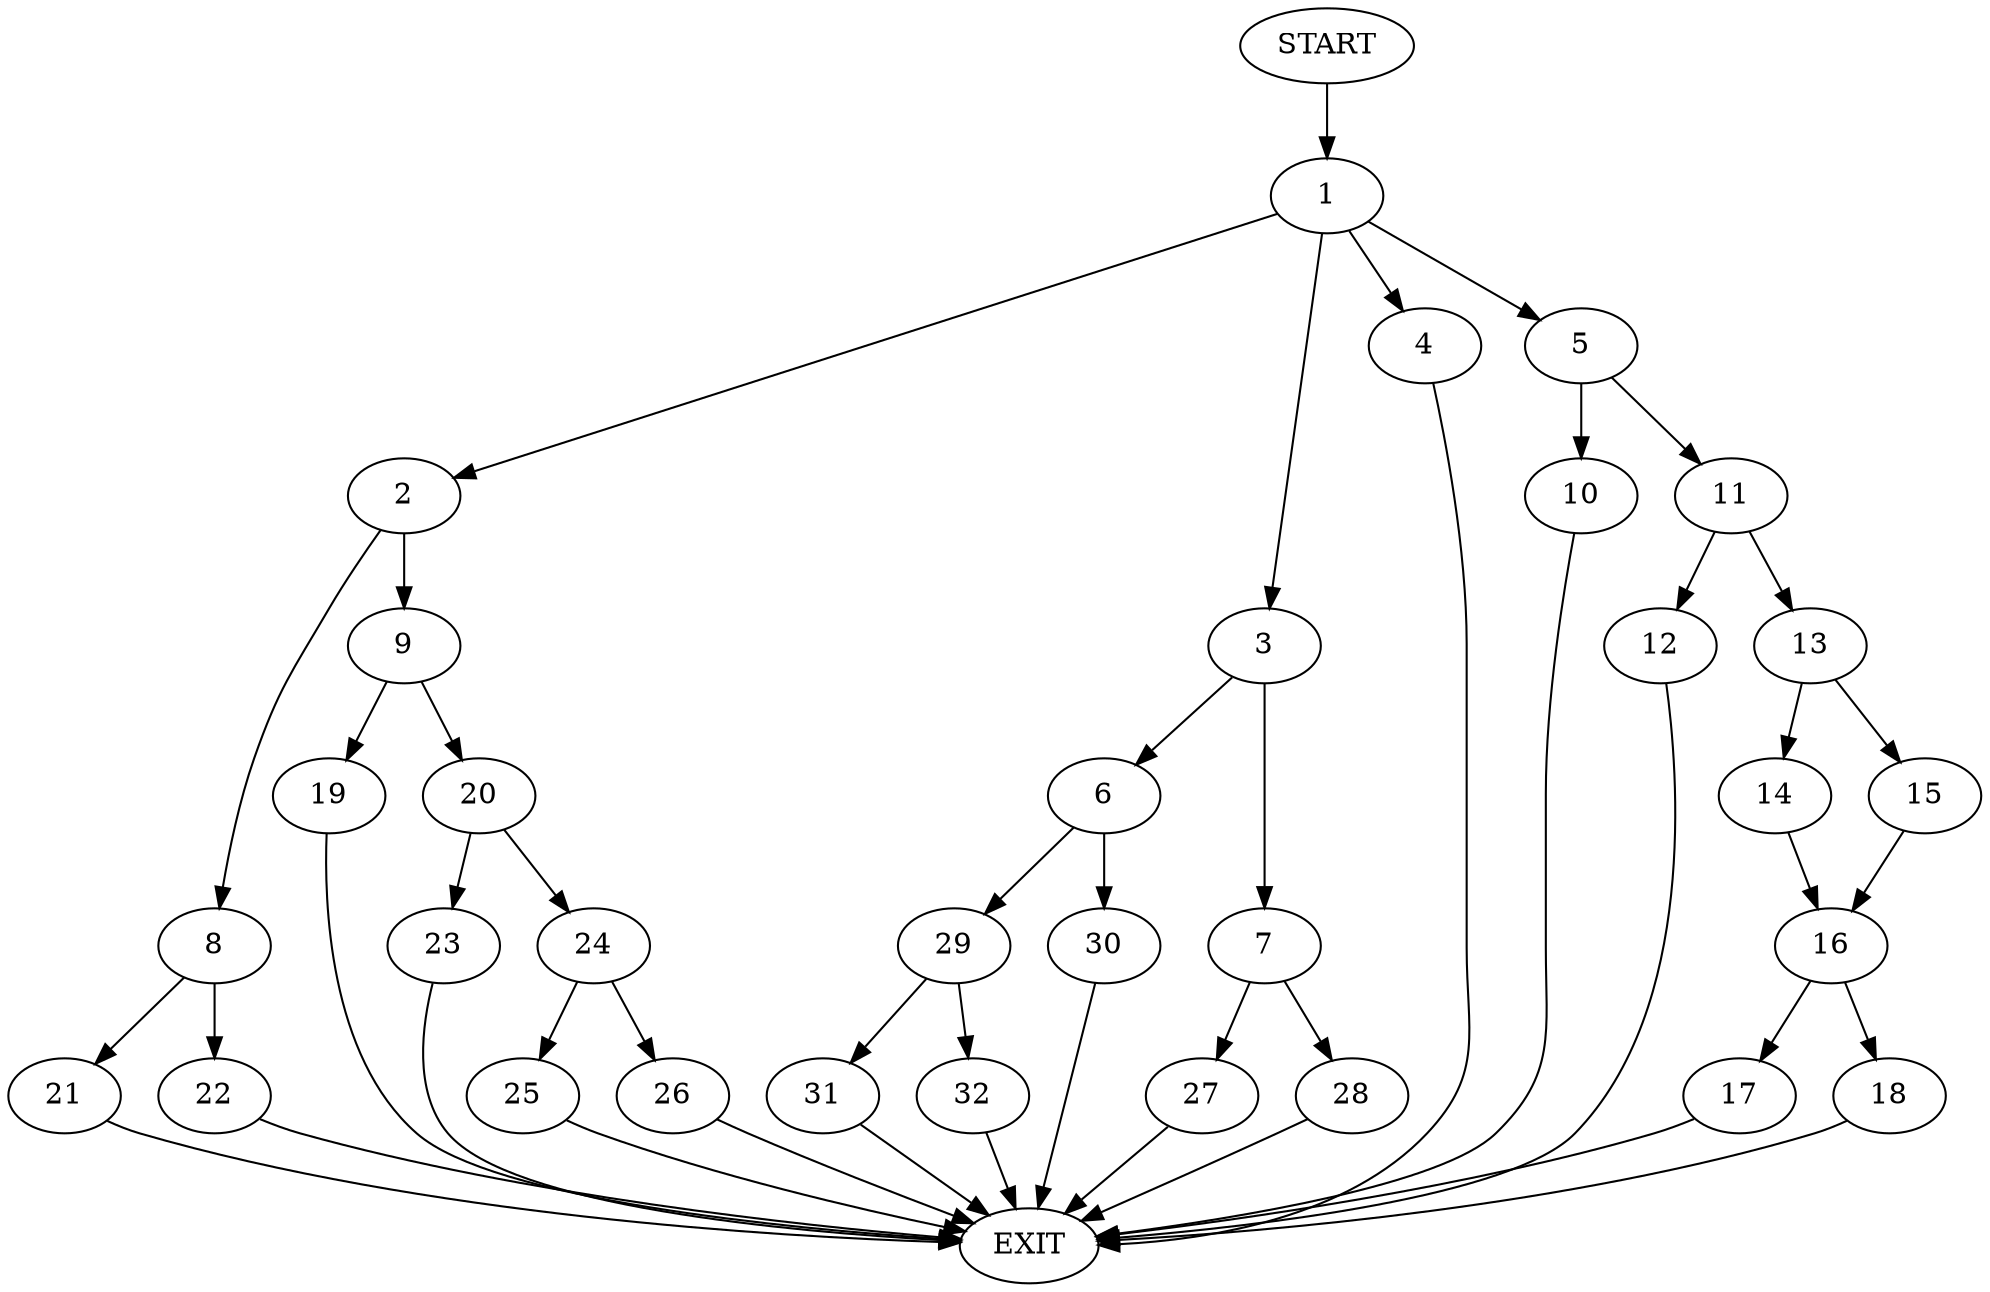 digraph {
0 [label="START"]
33 [label="EXIT"]
0 -> 1
1 -> 2
1 -> 3
1 -> 4
1 -> 5
3 -> 6
3 -> 7
4 -> 33
2 -> 8
2 -> 9
5 -> 10
5 -> 11
11 -> 12
11 -> 13
10 -> 33
12 -> 33
13 -> 14
13 -> 15
14 -> 16
15 -> 16
16 -> 17
16 -> 18
17 -> 33
18 -> 33
9 -> 19
9 -> 20
8 -> 21
8 -> 22
22 -> 33
21 -> 33
19 -> 33
20 -> 23
20 -> 24
23 -> 33
24 -> 25
24 -> 26
26 -> 33
25 -> 33
7 -> 27
7 -> 28
6 -> 29
6 -> 30
27 -> 33
28 -> 33
29 -> 31
29 -> 32
30 -> 33
32 -> 33
31 -> 33
}
